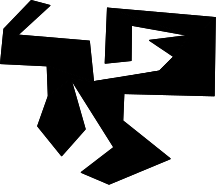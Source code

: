 <?xml version="1.0"?>
<!DOCTYPE ipe SYSTEM "ipe.dtd">
<ipe version="70000" creator="ipe6upgrade">
<info created="D:20081112224441" modified="D:20081113104509"/>
<ipestyle name="ipe6">
<color name="red" value="1 0 0"/>
<color name="green" value="0 1 0"/>
<color name="blue" value="0 0 1"/>
<color name="yellow" value="1 1 0"/>
<color name="gray1" value="0.125"/>
<color name="gray2" value="0.25"/>
<color name="gray3" value="0.375"/>
<color name="gray4" value="0.5"/>
<color name="gray5" value="0.625"/>
<color name="gray6" value="0.75"/>
<color name="gray7" value="0.875"/>
<dashstyle name="dashed" value="[4] 0"/>
<dashstyle name="dotted" value="[1 3] 0"/>
<dashstyle name="dash dotted" value="[4 2 1 2] 0"/>
<dashstyle name="dash dot dotted" value="[4 2 1 2 1 2] 0"/>
<pen name="heavier" value="0.8"/>
<pen name="fat" value="1.2"/>
<pen name="ultrafat" value="2"/>
<textsize name="large" value="\large"/>
<textsize name="Large" value="\Large"/>
<textsize name="LARGE" value="\LARGE"/>
<textsize name="huge" value="\huge"/>
<textsize name="Huge" value="\Huge"/>
<textsize name="small" value="\small"/>
<textsize name="footnote" value="\footnotesize"/>
<textsize name="tiny" value="\tiny"/>
<symbolsize name="small" value="2"/>
<symbolsize name="tiny" value="1.1"/>
<symbolsize name="large" value="5"/>
<arrowsize name="small" value="5"/>
<arrowsize name="tiny" value="3"/>
<arrowsize name="large" value="10"/>
<symbol name="mark/circle(sx)" transformations="translations">
<path fill="sym-stroke">
0.6 0 0 0.6 0 0 e 0.4 0 0 0.4 0 0 e
</path></symbol>
<symbol name="mark/disk(sx)" transformations="translations">
<path fill="sym-stroke">
0.6 0 0 0.6 0 0 e
</path></symbol>
<symbol name="mark/fdisk(sfx)" transformations="translations">
<group><path fill="sym-stroke" fillrule="eofill">
0.6 0 0 0.6 0 0 e 0.4 0 0 0.4 0 0 e
</path><path fill="sym-fill">
0.4 0 0 0.4 0 0 e
</path></group></symbol>
<symbol name="mark/box(sx)" transformations="translations">
<path fill="sym-stroke" fillrule="eofill">
-0.6 -0.6 m 0.6 -0.6 l 0.6 0.6 l -0.6 0.6 l h -0.4 -0.4 m 0.4 -0.4 l 0.4 0.4 l -0.4 0.4 l h</path></symbol>
<symbol name="mark/square(sx)" transformations="translations">
<path fill="sym-stroke">
-0.6 -0.6 m 0.6 -0.6 l 0.6 0.6 l -0.6 0.6 l h</path></symbol>
<symbol name="mark/fsquare(sfx)" transformations="translations">
<group><path fill="sym-stroke" fillrule="eofill">
-0.6 -0.6 m 0.6 -0.6 l 0.6 0.6 l -0.6 0.6 l h-0.4 -0.4 m 0.4 -0.4 l 0.4 0.4 l -0.4 0.4 l h</path><path fill="sym-fill">
-0.4 -0.4 m 0.4 -0.4 l 0.4 0.4 l -0.4 0.4 l h</path></group></symbol>
<symbol name="mark/cross(sx)" transformations="translations">
<group><path fill="sym-stroke">
-0.43 -0.57 m 0.57 0.43 l 0.43 0.57 l -0.57 -0.43 l h</path><path fill="sym-stroke">
-0.43 0.57 m 0.57 -0.43 l 0.43 -0.57 l -0.57 0.43 l h</path>
</group></symbol>
<textstyle name="center" begin="\begin{center}"
end="\end{center}"/>
<textstyle name="itemize" begin="\begin{itemize}"
end="\end{itemize}"/>
<textstyle name="item" begin="\begin{itemize}\item{}"
end="\end{itemize}"/>
</ipestyle>
<page>
<layer name="alpha"/>
<view layers="alpha" active="alpha"/>
<path layer="alpha" stroke="black" pen="normal" matrix="0.3 0 0 0.3 135.37 146.877">
272.585 252.61 m
255.289 235.313 l
205.221 226.665 l
176.09 222.569 l
171.083 271.272 l
143.773 273.547 l
85.0569 278.554 l
123.746 314.057 l
101.443 319.974 l
68.6709 285.837 l
64.5744 244.417 l
120.56 241.686 l
121.925 205.272 l
109.181 169.314 l
137.856 133.811 l
166.076 165.673 l
148.78 226.21 l
200.669 143.825 l
161.525 113.784 l
194.752 99.6739 l
268.034 130.17 l
211.138 175.687 l
212.503 208.459 l
320.833 205.728 l
322.198 299.492 l
192.931 310.871 l
190.2 244.872 l
221.152 248.058 l
221.607 290.388 l
290.792 278.099 l
243.455 272.182 l
h
</path>
<path stroke="black" pen="normal" matrix="0.3 0 0 0.3 135.37 146.877" fill="gray">
120.56 241.686 m
121.925 205.272 l
148.78 226.21 l
176.09 222.569 l
255.289 235.313 l
272.585 252.61 l
290.792 278.099 l
192.931 310.871 l
322.198 299.492 l
255.289 235.313 l
176.09 222.569 l
h
</path>
<path stroke="black" pen="normal" matrix="0.3 0 0 0.3 135.37 146.877">
148.78 226.21 m
121.364 220.255 l
</path>
<path stroke="black" pen="normal" matrix="0.3 0 0 0.3 135.37 146.877">
120.56 241.686 m
132.906 222.762 l
</path>
<path stroke="black" pen="normal" matrix="0.3 0 0 0.3 135.37 146.877">
148.78 226.21 m
120.56 241.686 l
</path>
<path stroke="black" pen="normal" matrix="0.3 0 0 0.3 135.37 146.877">
290.792 278.099 m
309.46 287.273 l
</path>
<path stroke="black" pen="normal" matrix="0.3 0 0 0.3 135.37 146.877" fill="darkorange">
176.09 222.569 m
171.083 271.272 l
85.0569 278.554 l
123.746 314.057 l
101.443 319.974 l
68.6709 285.837 l
64.5744 244.417 l
120.56 241.686 l
h
</path>
<path stroke="black" pen="normal" matrix="0.3 0 0 0.3 135.37 146.877" fill="darkorange">
148.78 226.21 m
121.925 205.272 l
109.181 169.314 l
137.856 133.811 l
166.076 165.673 l
h
</path>
<path stroke="black" pen="normal" matrix="0.3 0 0 0.3 135.37 146.877" fill="darkorange">
148.78 226.21 m
200.669 143.825 l
161.525 113.784 l
194.752 99.6739 l
268.034 130.17 l
211.138 175.687 l
212.503 208.459 l
320.833 205.728 l
322.198 299.492 l
272.585 252.61 l
255.289 235.313 l
176.09 222.569 l
h
</path>
<path stroke="black" pen="normal" matrix="0.3 0 0 0.3 135.37 146.877" fill="darkorange">
290.792 278.099 m
272.585 252.61 l
243.455 272.182 l
h
</path>
<path stroke="black" pen="normal" matrix="0.3 0 0 0.3 135.37 146.877" fill="darkorange">
290.792 278.099 m
192.931 310.871 l
190.2 244.872 l
221.152 248.058 l
221.607 290.388 l
h
</path>
</page>
</ipe>
